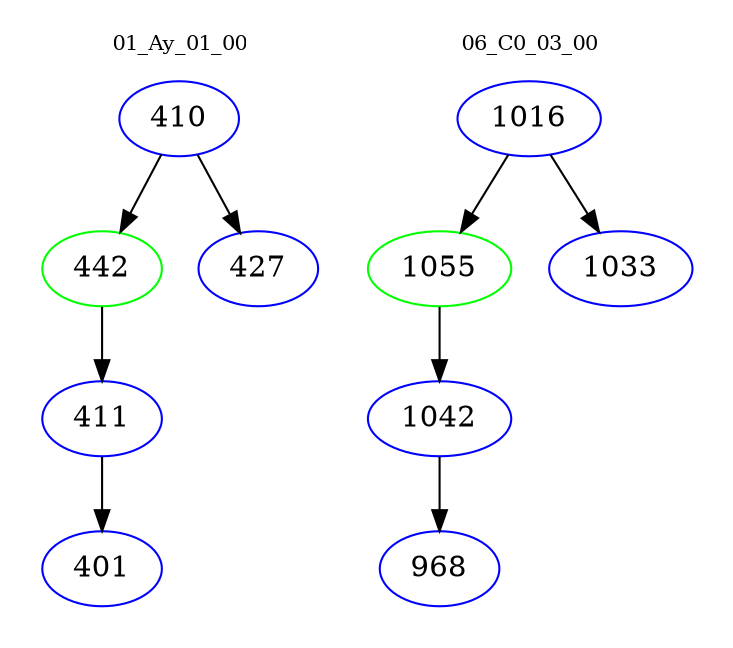 digraph{
subgraph cluster_0 {
color = white
label = "01_Ay_01_00";
fontsize=10;
T0_410 [label="410", color="blue"]
T0_410 -> T0_442 [color="black"]
T0_442 [label="442", color="green"]
T0_442 -> T0_411 [color="black"]
T0_411 [label="411", color="blue"]
T0_411 -> T0_401 [color="black"]
T0_401 [label="401", color="blue"]
T0_410 -> T0_427 [color="black"]
T0_427 [label="427", color="blue"]
}
subgraph cluster_1 {
color = white
label = "06_C0_03_00";
fontsize=10;
T1_1016 [label="1016", color="blue"]
T1_1016 -> T1_1055 [color="black"]
T1_1055 [label="1055", color="green"]
T1_1055 -> T1_1042 [color="black"]
T1_1042 [label="1042", color="blue"]
T1_1042 -> T1_968 [color="black"]
T1_968 [label="968", color="blue"]
T1_1016 -> T1_1033 [color="black"]
T1_1033 [label="1033", color="blue"]
}
}

